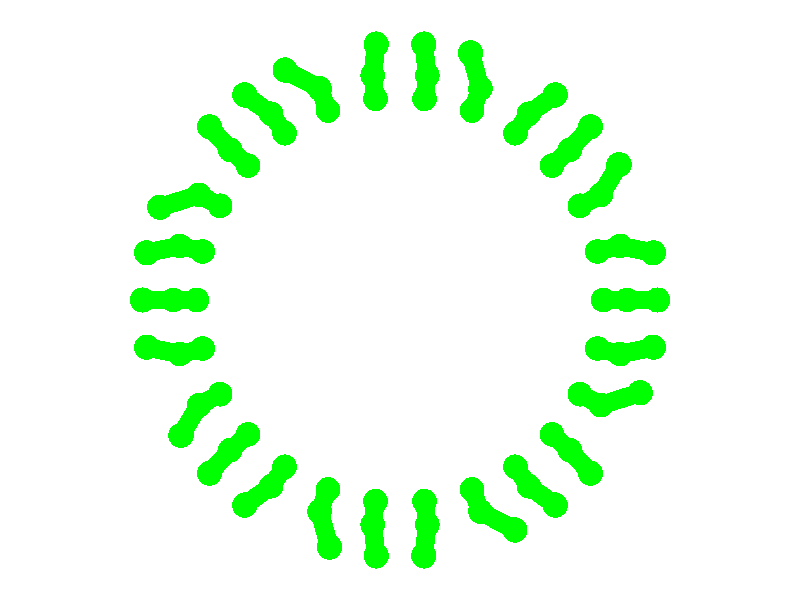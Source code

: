 camera { location <0, 0, 100> look_at 0 angle 35 }
light_source { <100, -200, -150>, 1 }
light_source { <-100, -200, 150>, 1 }
background { rgb<1,1,1> }
#declare FliGN =
sphere{<0,0,0>,1
    pigment { rgb <0,1,0> }
    finish {
       ambient .2
       diffuse .6
       }
       no_shadow
    }
#declare FliGM =
sphere{<0,0,0>,1
    pigment { rgb <0,1,0> }
    finish {
       ambient .2
       diffuse .6
       }
       no_shadow
    }
#declare FliGC =
sphere{<0,0,0>,1
    pigment { rgb <0,1,0> }
    finish {
       ambient .2
       diffuse .6
       }
       no_shadow
    }
difference{merge{
object {FliGN translate <16.5,0.0,-3>}
object {FliGM translate <18.5,0.0,-3.5>}
object {FliGC translate <20.5,0.0,-1>}
cylinder {<16.5,0.0,-3> <18.5,0.0,-3.5> 0.75     pigment { rgb <0,1,0> }
    finish {
       ambient .2
       diffuse .6
       }
       no_shadow
 no_shadow}
cylinder {<18.5,0.0,-3.5> <20.5,0.0,-1> 0.75     pigment { rgb <0,1,0> }
    finish {
       ambient .2
       diffuse .6
       }
       no_shadow
 no_shadow}
} box { <-1000,-1000,-1000> <-1001,-1001,-1001>     pigment { rgb <0,1,0> }
    finish {
       ambient .2
       diffuse .6
       }
       no_shadow
}
}

difference{merge{
object {FliGN translate <16.0205399875,3.94870846074,-3>}
object {FliGM translate <17.9624236224,4.42733978932,-3.5>}
object {FliGC translate <20.1509485435,3.76686511524,-1>}
cylinder {<16.0205399875,3.94870846074,-3> <17.9624236224,4.42733978932,-3.5> 0.75     pigment { rgb <0,1,0> }
    finish {
       ambient .2
       diffuse .6
       }
       no_shadow
 no_shadow}
cylinder {<17.9624236224,4.42733978932,-3.5> <20.1509485435,3.76686511524,-1> 0.75     pigment { rgb <0,1,0> }
    finish {
       ambient .2
       diffuse .6
       }
       no_shadow
 no_shadow}
} box { <-1000,-1000,-1000> <-1001,-1001,-1001>     pigment { rgb <0,1,0> }
    finish {
       ambient .2
       diffuse .6
       }
       no_shadow
}
}

difference{merge{
object {FliGN translate <14.6100244233,7.66793233872,-3>}
object {FliGM translate <16.3809364746,8.59737868281,-3.5>}
object {FliGC translate <19.1156807028,7.40545415684,-1>}
cylinder {<14.6100244233,7.66793233872,-3> <16.3809364746,8.59737868281,-3.5> 0.75     pigment { rgb <0,1,0> }
    finish {
       ambient .2
       diffuse .6
       }
       no_shadow
 no_shadow}
cylinder {<16.3809364746,8.59737868281,-3.5> <19.1156807028,7.40545415684,-1> 0.75     pigment { rgb <0,1,0> }
    finish {
       ambient .2
       diffuse .6
       }
       no_shadow
 no_shadow}
} box { <-1000,-1000,-1000> <-1001,-1001,-1001>     pigment { rgb <0,1,0> }
    finish {
       ambient .2
       diffuse .6
       }
       no_shadow
}
}

difference{merge{
object {FliGN translate <12.3504273448,10.941523861,-3>}
object {FliGM translate <13.8474488412,12.2677691775,-3.5>}
object {FliGC translate <15.149682803,13.8107606948,-1>}
cylinder {<12.3504273448,10.941523861,-3> <13.8474488412,12.2677691775,-3.5> 0.75     pigment { rgb <0,1,0> }
    finish {
       ambient .2
       diffuse .6
       }
       no_shadow
 no_shadow}
cylinder {<13.8474488412,12.2677691775,-3.5> <15.149682803,13.8107606948,-1> 0.75     pigment { rgb <0,1,0> }
    finish {
       ambient .2
       diffuse .6
       }
       no_shadow
 no_shadow}
} box { <-1000,-1000,-1000> <-1001,-1001,-1001>     pigment { rgb <0,1,0> }
    finish {
       ambient .2
       diffuse .6
       }
       no_shadow
}
}

difference{merge{
object {FliGN translate <9.37306832106,13.5792337872,-3>}
object {FliGM translate <10.5091978145,15.225201519,-3.5>}
object {FliGC translate <12.3540100458,16.3593531592,-1>}
cylinder {<9.37306832106,13.5792337872,-3> <10.5091978145,15.225201519,-3.5> 0.75     pigment { rgb <0,1,0> }
    finish {
       ambient .2
       diffuse .6
       }
       no_shadow
 no_shadow}
cylinder {<10.5091978145,15.225201519,-3.5> <12.3540100458,16.3593531592,-1> 0.75     pigment { rgb <0,1,0> }
    finish {
       ambient .2
       diffuse .6
       }
       no_shadow
 no_shadow}
} box { <-1000,-1000,-1000> <-1001,-1001,-1001>     pigment { rgb <0,1,0> }
    finish {
       ambient .2
       diffuse .6
       }
       no_shadow
}
}

difference{merge{
object {FliGN translate <5.8509806362,15.4277680043,-3>}
object {FliGM translate <6.56019041029,17.2978004897,-3.5>}
object {FliGC translate <9.13763629342,18.3508474728,-1>}
cylinder {<5.8509806362,15.4277680043,-3> <6.56019041029,17.2978004897,-3.5> 0.75     pigment { rgb <0,1,0> }
    finish {
       ambient .2
       diffuse .6
       }
       no_shadow
 no_shadow}
cylinder {<6.56019041029,17.2978004897,-3.5> <9.13763629342,18.3508474728,-1> 0.75     pigment { rgb <0,1,0> }
    finish {
       ambient .2
       diffuse .6
       }
       no_shadow
 no_shadow}
} box { <-1000,-1000,-1000> <-1001,-1001,-1001>     pigment { rgb <0,1,0> }
    finish {
       ambient .2
       diffuse .6
       }
       no_shadow
}
}

difference{merge{
object {FliGN translate <1.98885522421,16.3796964226,-3>}
object {FliGM translate <2.22992858472,18.3651141708,-3.5>}
object {FliGC translate <1.891501369,20.412550614,-1>}
cylinder {<1.98885522421,16.3796964226,-3> <2.22992858472,18.3651141708,-3.5> 0.75     pigment { rgb <0,1,0> }
    finish {
       ambient .2
       diffuse .6
       }
       no_shadow
 no_shadow}
cylinder {<2.22992858472,18.3651141708,-3.5> <1.891501369,20.412550614,-1> 0.75     pigment { rgb <0,1,0> }
    finish {
       ambient .2
       diffuse .6
       }
       no_shadow
 no_shadow}
} box { <-1000,-1000,-1000> <-1001,-1001,-1001>     pigment { rgb <0,1,0> }
    finish {
       ambient .2
       diffuse .6
       }
       no_shadow
}
}

difference{merge{
object {FliGN translate <-1.98885522421,16.3796964226,-3>}
object {FliGM translate <-2.22992858472,18.3651141708,-3.5>}
object {FliGC translate <-1.891501369,20.412550614,-1>}
cylinder {<-1.98885522421,16.3796964226,-3> <-2.22992858472,18.3651141708,-3.5> 0.75     pigment { rgb <0,1,0> }
    finish {
       ambient .2
       diffuse .6
       }
       no_shadow
 no_shadow}
cylinder {<-2.22992858472,18.3651141708,-3.5> <-1.891501369,20.412550614,-1> 0.75     pigment { rgb <0,1,0> }
    finish {
       ambient .2
       diffuse .6
       }
       no_shadow
 no_shadow}
} box { <-1000,-1000,-1000> <-1001,-1001,-1001>     pigment { rgb <0,1,0> }
    finish {
       ambient .2
       diffuse .6
       }
       no_shadow
}
}

difference{merge{
object {FliGN translate <-5.8509806362,15.4277680043,-3>}
object {FliGM translate <-6.56019041029,17.2978004897,-3.5>}
object {FliGC translate <-5.61009129648,19.717425685,-1>}
cylinder {<-5.8509806362,15.4277680043,-3> <-6.56019041029,17.2978004897,-3.5> 0.75     pigment { rgb <0,1,0> }
    finish {
       ambient .2
       diffuse .6
       }
       no_shadow
 no_shadow}
cylinder {<-6.56019041029,17.2978004897,-3.5> <-5.61009129648,19.717425685,-1> 0.75     pigment { rgb <0,1,0> }
    finish {
       ambient .2
       diffuse .6
       }
       no_shadow
 no_shadow}
} box { <-1000,-1000,-1000> <-1001,-1001,-1001>     pigment { rgb <0,1,0> }
    finish {
       ambient .2
       diffuse .6
       }
       no_shadow
}
}

difference{merge{
object {FliGN translate <-9.37306832106,13.5792337872,-3>}
object {FliGM translate <-10.5091978145,15.225201519,-3.5>}
object {FliGC translate <-12.3540100458,16.3593531592,-1>}
cylinder {<-9.37306832106,13.5792337872,-3> <-10.5091978145,15.225201519,-3.5> 0.75     pigment { rgb <0,1,0> }
    finish {
       ambient .2
       diffuse .6
       }
       no_shadow
 no_shadow}
cylinder {<-10.5091978145,15.225201519,-3.5> <-12.3540100458,16.3593531592,-1> 0.75     pigment { rgb <0,1,0> }
    finish {
       ambient .2
       diffuse .6
       }
       no_shadow
 no_shadow}
} box { <-1000,-1000,-1000> <-1001,-1001,-1001>     pigment { rgb <0,1,0> }
    finish {
       ambient .2
       diffuse .6
       }
       no_shadow
}
}

difference{merge{
object {FliGN translate <-12.3504273448,10.941523861,-3>}
object {FliGM translate <-13.8474488412,12.2677691775,-3.5>}
object {FliGC translate <-15.149682803,13.8107606948,-1>}
cylinder {<-12.3504273448,10.941523861,-3> <-13.8474488412,12.2677691775,-3.5> 0.75     pigment { rgb <0,1,0> }
    finish {
       ambient .2
       diffuse .6
       }
       no_shadow
 no_shadow}
cylinder {<-13.8474488412,12.2677691775,-3.5> <-15.149682803,13.8107606948,-1> 0.75     pigment { rgb <0,1,0> }
    finish {
       ambient .2
       diffuse .6
       }
       no_shadow
 no_shadow}
} box { <-1000,-1000,-1000> <-1001,-1001,-1001>     pigment { rgb <0,1,0> }
    finish {
       ambient .2
       diffuse .6
       }
       no_shadow
}
}

difference{merge{
object {FliGN translate <-14.6100244233,7.66793233872,-3>}
object {FliGM translate <-16.3809364746,8.59737868281,-3.5>}
object {FliGC translate <-17.4294512825,10.791859339,-1>}
cylinder {<-14.6100244233,7.66793233872,-3> <-16.3809364746,8.59737868281,-3.5> 0.75     pigment { rgb <0,1,0> }
    finish {
       ambient .2
       diffuse .6
       }
       no_shadow
 no_shadow}
cylinder {<-16.3809364746,8.59737868281,-3.5> <-17.4294512825,10.791859339,-1> 0.75     pigment { rgb <0,1,0> }
    finish {
       ambient .2
       diffuse .6
       }
       no_shadow
 no_shadow}
} box { <-1000,-1000,-1000> <-1001,-1001,-1001>     pigment { rgb <0,1,0> }
    finish {
       ambient .2
       diffuse .6
       }
       no_shadow
}
}

difference{merge{
object {FliGN translate <-16.0205399875,3.94870846074,-3>}
object {FliGM translate <-17.9624236224,4.42733978932,-3.5>}
object {FliGC translate <-20.1509485435,3.76686511524,-1>}
cylinder {<-16.0205399875,3.94870846074,-3> <-17.9624236224,4.42733978932,-3.5> 0.75     pigment { rgb <0,1,0> }
    finish {
       ambient .2
       diffuse .6
       }
       no_shadow
 no_shadow}
cylinder {<-17.9624236224,4.42733978932,-3.5> <-20.1509485435,3.76686511524,-1> 0.75     pigment { rgb <0,1,0> }
    finish {
       ambient .2
       diffuse .6
       }
       no_shadow
 no_shadow}
} box { <-1000,-1000,-1000> <-1001,-1001,-1001>     pigment { rgb <0,1,0> }
    finish {
       ambient .2
       diffuse .6
       }
       no_shadow
}
}

difference{merge{
object {FliGN translate <-16.5,2.02066721859e-15,-3>}
object {FliGM translate <-18.5,2.26559657842e-15,-3.5>}
object {FliGC translate <-20.5,2.51052593825e-15,-1>}
cylinder {<-16.5,2.02066721859e-15,-3> <-18.5,2.26559657842e-15,-3.5> 0.75     pigment { rgb <0,1,0> }
    finish {
       ambient .2
       diffuse .6
       }
       no_shadow
 no_shadow}
cylinder {<-18.5,2.26559657842e-15,-3.5> <-20.5,2.51052593825e-15,-1> 0.75     pigment { rgb <0,1,0> }
    finish {
       ambient .2
       diffuse .6
       }
       no_shadow
 no_shadow}
} box { <-1000,-1000,-1000> <-1001,-1001,-1001>     pigment { rgb <0,1,0> }
    finish {
       ambient .2
       diffuse .6
       }
       no_shadow
}
}

difference{merge{
object {FliGN translate <-16.0205399875,-3.94870846074,-3>}
object {FliGM translate <-17.9624236224,-4.42733978932,-3.5>}
object {FliGC translate <-20.1509485435,-3.76686511524,-1>}
cylinder {<-16.0205399875,-3.94870846074,-3> <-17.9624236224,-4.42733978932,-3.5> 0.75     pigment { rgb <0,1,0> }
    finish {
       ambient .2
       diffuse .6
       }
       no_shadow
 no_shadow}
cylinder {<-17.9624236224,-4.42733978932,-3.5> <-20.1509485435,-3.76686511524,-1> 0.75     pigment { rgb <0,1,0> }
    finish {
       ambient .2
       diffuse .6
       }
       no_shadow
 no_shadow}
} box { <-1000,-1000,-1000> <-1001,-1001,-1001>     pigment { rgb <0,1,0> }
    finish {
       ambient .2
       diffuse .6
       }
       no_shadow
}
}

difference{merge{
object {FliGN translate <-14.6100244233,-7.66793233872,-3>}
object {FliGM translate <-16.3809364746,-8.59737868281,-3.5>}
object {FliGC translate <-19.1156807028,-7.40545415684,-1>}
cylinder {<-14.6100244233,-7.66793233872,-3> <-16.3809364746,-8.59737868281,-3.5> 0.75     pigment { rgb <0,1,0> }
    finish {
       ambient .2
       diffuse .6
       }
       no_shadow
 no_shadow}
cylinder {<-16.3809364746,-8.59737868281,-3.5> <-19.1156807028,-7.40545415684,-1> 0.75     pigment { rgb <0,1,0> }
    finish {
       ambient .2
       diffuse .6
       }
       no_shadow
 no_shadow}
} box { <-1000,-1000,-1000> <-1001,-1001,-1001>     pigment { rgb <0,1,0> }
    finish {
       ambient .2
       diffuse .6
       }
       no_shadow
}
}

difference{merge{
object {FliGN translate <-12.3504273448,-10.941523861,-3>}
object {FliGM translate <-13.8474488412,-12.2677691775,-3.5>}
object {FliGC translate <-15.149682803,-13.8107606948,-1>}
cylinder {<-12.3504273448,-10.941523861,-3> <-13.8474488412,-12.2677691775,-3.5> 0.75     pigment { rgb <0,1,0> }
    finish {
       ambient .2
       diffuse .6
       }
       no_shadow
 no_shadow}
cylinder {<-13.8474488412,-12.2677691775,-3.5> <-15.149682803,-13.8107606948,-1> 0.75     pigment { rgb <0,1,0> }
    finish {
       ambient .2
       diffuse .6
       }
       no_shadow
 no_shadow}
} box { <-1000,-1000,-1000> <-1001,-1001,-1001>     pigment { rgb <0,1,0> }
    finish {
       ambient .2
       diffuse .6
       }
       no_shadow
}
}

difference{merge{
object {FliGN translate <-9.37306832106,-13.5792337872,-3>}
object {FliGM translate <-10.5091978145,-15.225201519,-3.5>}
object {FliGC translate <-12.3540100458,-16.3593531592,-1>}
cylinder {<-9.37306832106,-13.5792337872,-3> <-10.5091978145,-15.225201519,-3.5> 0.75     pigment { rgb <0,1,0> }
    finish {
       ambient .2
       diffuse .6
       }
       no_shadow
 no_shadow}
cylinder {<-10.5091978145,-15.225201519,-3.5> <-12.3540100458,-16.3593531592,-1> 0.75     pigment { rgb <0,1,0> }
    finish {
       ambient .2
       diffuse .6
       }
       no_shadow
 no_shadow}
} box { <-1000,-1000,-1000> <-1001,-1001,-1001>     pigment { rgb <0,1,0> }
    finish {
       ambient .2
       diffuse .6
       }
       no_shadow
}
}

difference{merge{
object {FliGN translate <-5.8509806362,-15.4277680043,-3>}
object {FliGM translate <-6.56019041029,-17.2978004897,-3.5>}
object {FliGC translate <-9.13763629342,-18.3508474728,-1>}
cylinder {<-5.8509806362,-15.4277680043,-3> <-6.56019041029,-17.2978004897,-3.5> 0.75     pigment { rgb <0,1,0> }
    finish {
       ambient .2
       diffuse .6
       }
       no_shadow
 no_shadow}
cylinder {<-6.56019041029,-17.2978004897,-3.5> <-9.13763629342,-18.3508474728,-1> 0.75     pigment { rgb <0,1,0> }
    finish {
       ambient .2
       diffuse .6
       }
       no_shadow
 no_shadow}
} box { <-1000,-1000,-1000> <-1001,-1001,-1001>     pigment { rgb <0,1,0> }
    finish {
       ambient .2
       diffuse .6
       }
       no_shadow
}
}

difference{merge{
object {FliGN translate <-1.98885522421,-16.3796964226,-3>}
object {FliGM translate <-2.22992858472,-18.3651141708,-3.5>}
object {FliGC translate <-1.891501369,-20.412550614,-1>}
cylinder {<-1.98885522421,-16.3796964226,-3> <-2.22992858472,-18.3651141708,-3.5> 0.75     pigment { rgb <0,1,0> }
    finish {
       ambient .2
       diffuse .6
       }
       no_shadow
 no_shadow}
cylinder {<-2.22992858472,-18.3651141708,-3.5> <-1.891501369,-20.412550614,-1> 0.75     pigment { rgb <0,1,0> }
    finish {
       ambient .2
       diffuse .6
       }
       no_shadow
 no_shadow}
} box { <-1000,-1000,-1000> <-1001,-1001,-1001>     pigment { rgb <0,1,0> }
    finish {
       ambient .2
       diffuse .6
       }
       no_shadow
}
}

difference{merge{
object {FliGN translate <1.98885522421,-16.3796964226,-3>}
object {FliGM translate <2.22992858472,-18.3651141708,-3.5>}
object {FliGC translate <1.891501369,-20.412550614,-1>}
cylinder {<1.98885522421,-16.3796964226,-3> <2.22992858472,-18.3651141708,-3.5> 0.75     pigment { rgb <0,1,0> }
    finish {
       ambient .2
       diffuse .6
       }
       no_shadow
 no_shadow}
cylinder {<2.22992858472,-18.3651141708,-3.5> <1.891501369,-20.412550614,-1> 0.75     pigment { rgb <0,1,0> }
    finish {
       ambient .2
       diffuse .6
       }
       no_shadow
 no_shadow}
} box { <-1000,-1000,-1000> <-1001,-1001,-1001>     pigment { rgb <0,1,0> }
    finish {
       ambient .2
       diffuse .6
       }
       no_shadow
}
}

difference{merge{
object {FliGN translate <5.8509806362,-15.4277680043,-3>}
object {FliGM translate <6.56019041029,-17.2978004897,-3.5>}
object {FliGC translate <5.61009129648,-19.717425685,-1>}
cylinder {<5.8509806362,-15.4277680043,-3> <6.56019041029,-17.2978004897,-3.5> 0.75     pigment { rgb <0,1,0> }
    finish {
       ambient .2
       diffuse .6
       }
       no_shadow
 no_shadow}
cylinder {<6.56019041029,-17.2978004897,-3.5> <5.61009129648,-19.717425685,-1> 0.75     pigment { rgb <0,1,0> }
    finish {
       ambient .2
       diffuse .6
       }
       no_shadow
 no_shadow}
} box { <-1000,-1000,-1000> <-1001,-1001,-1001>     pigment { rgb <0,1,0> }
    finish {
       ambient .2
       diffuse .6
       }
       no_shadow
}
}

difference{merge{
object {FliGN translate <9.37306832106,-13.5792337872,-3>}
object {FliGM translate <10.5091978145,-15.225201519,-3.5>}
object {FliGC translate <12.3540100458,-16.3593531592,-1>}
cylinder {<9.37306832106,-13.5792337872,-3> <10.5091978145,-15.225201519,-3.5> 0.75     pigment { rgb <0,1,0> }
    finish {
       ambient .2
       diffuse .6
       }
       no_shadow
 no_shadow}
cylinder {<10.5091978145,-15.225201519,-3.5> <12.3540100458,-16.3593531592,-1> 0.75     pigment { rgb <0,1,0> }
    finish {
       ambient .2
       diffuse .6
       }
       no_shadow
 no_shadow}
} box { <-1000,-1000,-1000> <-1001,-1001,-1001>     pigment { rgb <0,1,0> }
    finish {
       ambient .2
       diffuse .6
       }
       no_shadow
}
}

difference{merge{
object {FliGN translate <12.3504273448,-10.941523861,-3>}
object {FliGM translate <13.8474488412,-12.2677691775,-3.5>}
object {FliGC translate <15.149682803,-13.8107606948,-1>}
cylinder {<12.3504273448,-10.941523861,-3> <13.8474488412,-12.2677691775,-3.5> 0.75     pigment { rgb <0,1,0> }
    finish {
       ambient .2
       diffuse .6
       }
       no_shadow
 no_shadow}
cylinder {<13.8474488412,-12.2677691775,-3.5> <15.149682803,-13.8107606948,-1> 0.75     pigment { rgb <0,1,0> }
    finish {
       ambient .2
       diffuse .6
       }
       no_shadow
 no_shadow}
} box { <-1000,-1000,-1000> <-1001,-1001,-1001>     pigment { rgb <0,1,0> }
    finish {
       ambient .2
       diffuse .6
       }
       no_shadow
}
}

difference{merge{
object {FliGN translate <14.6100244233,-7.66793233872,-3>}
object {FliGM translate <16.3809364746,-8.59737868281,-3.5>}
object {FliGC translate <17.4294512825,-10.791859339,-1>}
cylinder {<14.6100244233,-7.66793233872,-3> <16.3809364746,-8.59737868281,-3.5> 0.75     pigment { rgb <0,1,0> }
    finish {
       ambient .2
       diffuse .6
       }
       no_shadow
 no_shadow}
cylinder {<16.3809364746,-8.59737868281,-3.5> <17.4294512825,-10.791859339,-1> 0.75     pigment { rgb <0,1,0> }
    finish {
       ambient .2
       diffuse .6
       }
       no_shadow
 no_shadow}
} box { <-1000,-1000,-1000> <-1001,-1001,-1001>     pigment { rgb <0,1,0> }
    finish {
       ambient .2
       diffuse .6
       }
       no_shadow
}
}

difference{merge{
object {FliGN translate <16.0205399875,-3.94870846074,-3>}
object {FliGM translate <17.9624236224,-4.42733978932,-3.5>}
object {FliGC translate <20.1509485435,-3.76686511524,-1>}
cylinder {<16.0205399875,-3.94870846074,-3> <17.9624236224,-4.42733978932,-3.5> 0.75     pigment { rgb <0,1,0> }
    finish {
       ambient .2
       diffuse .6
       }
       no_shadow
 no_shadow}
cylinder {<17.9624236224,-4.42733978932,-3.5> <20.1509485435,-3.76686511524,-1> 0.75     pigment { rgb <0,1,0> }
    finish {
       ambient .2
       diffuse .6
       }
       no_shadow
 no_shadow}
} box { <-1000,-1000,-1000> <-1001,-1001,-1001>     pigment { rgb <0,1,0> }
    finish {
       ambient .2
       diffuse .6
       }
       no_shadow
}
}

